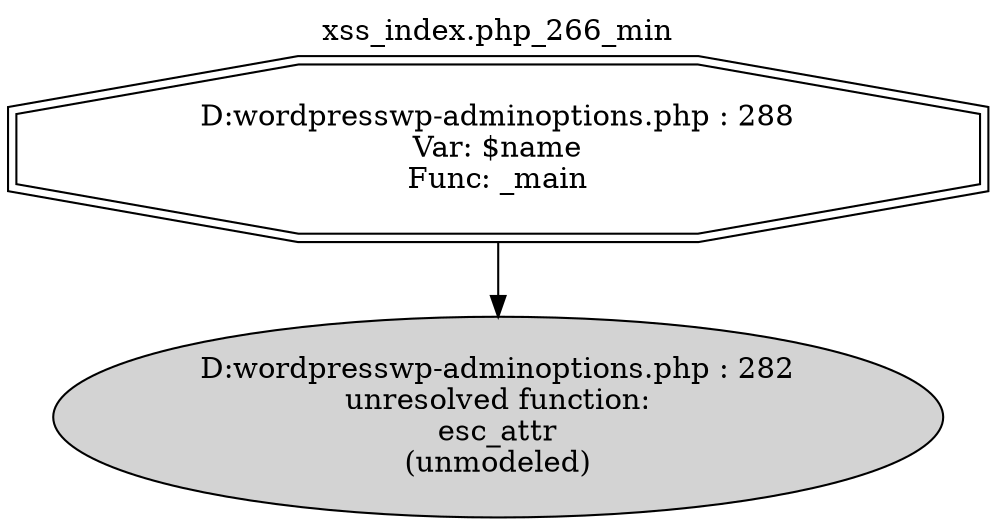 digraph cfg {
  label="xss_index.php_266_min";
  labelloc=t;
  n1 [shape=doubleoctagon, label="D:\wordpress\wp-admin\options.php : 288\nVar: $name\nFunc: _main\n"];
  n2 [shape=ellipse, label="D:\wordpress\wp-admin\options.php : 282\nunresolved function:\nesc_attr\n(unmodeled)\n",style=filled];
  n1 -> n2;
}
